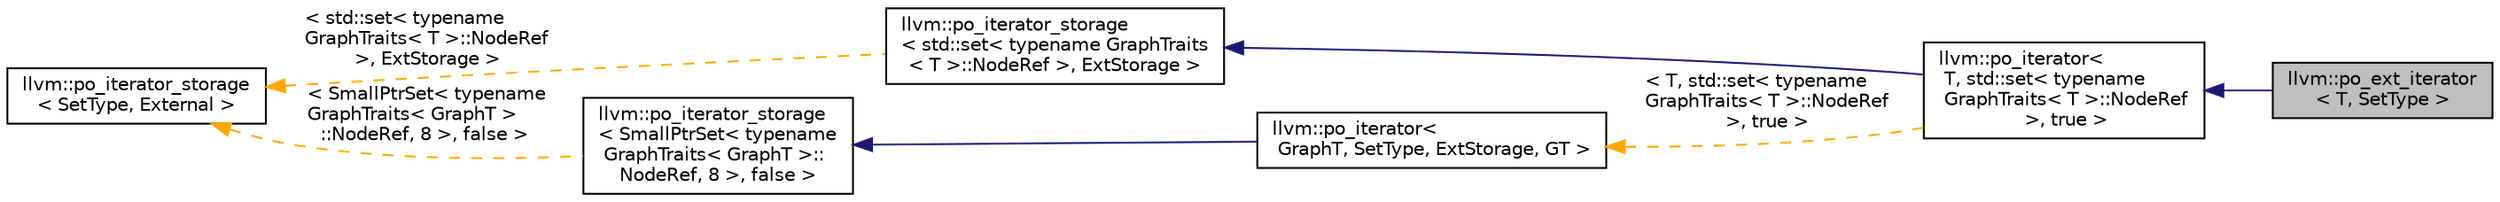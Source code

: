 digraph "llvm::po_ext_iterator&lt; T, SetType &gt;"
{
 // LATEX_PDF_SIZE
  bgcolor="transparent";
  edge [fontname="Helvetica",fontsize="10",labelfontname="Helvetica",labelfontsize="10"];
  node [fontname="Helvetica",fontsize="10",shape=record];
  rankdir="LR";
  Node1 [label="llvm::po_ext_iterator\l\< T, SetType \>",height=0.2,width=0.4,color="black", fillcolor="grey75", style="filled", fontcolor="black",tooltip=" "];
  Node2 -> Node1 [dir="back",color="midnightblue",fontsize="10",style="solid",fontname="Helvetica"];
  Node2 [label="llvm::po_iterator\<\l T, std::set\< typename\l GraphTraits\< T \>::NodeRef\l \>, true \>",height=0.2,width=0.4,color="black",URL="$classllvm_1_1po__iterator.html",tooltip=" "];
  Node3 -> Node2 [dir="back",color="midnightblue",fontsize="10",style="solid",fontname="Helvetica"];
  Node3 [label="llvm::po_iterator_storage\l\< std::set\< typename GraphTraits\l\< T \>::NodeRef \>, ExtStorage \>",height=0.2,width=0.4,color="black",URL="$classllvm_1_1po__iterator__storage.html",tooltip=" "];
  Node4 -> Node3 [dir="back",color="orange",fontsize="10",style="dashed",label=" \< std::set\< typename\l GraphTraits\< T \>::NodeRef\l \>, ExtStorage \>" ,fontname="Helvetica"];
  Node4 [label="llvm::po_iterator_storage\l\< SetType, External \>",height=0.2,width=0.4,color="black",URL="$classllvm_1_1po__iterator__storage.html",tooltip="Default po_iterator_storage implementation with an internal set object."];
  Node5 -> Node2 [dir="back",color="orange",fontsize="10",style="dashed",label=" \< T, std::set\< typename\l GraphTraits\< T \>::NodeRef\l \>, true \>" ,fontname="Helvetica"];
  Node5 [label="llvm::po_iterator\<\l GraphT, SetType, ExtStorage, GT \>",height=0.2,width=0.4,color="black",URL="$classllvm_1_1po__iterator.html",tooltip=" "];
  Node6 -> Node5 [dir="back",color="midnightblue",fontsize="10",style="solid",fontname="Helvetica"];
  Node6 [label="llvm::po_iterator_storage\l\< SmallPtrSet\< typename\l GraphTraits\< GraphT \>::\lNodeRef, 8 \>, false \>",height=0.2,width=0.4,color="black",URL="$classllvm_1_1po__iterator__storage.html",tooltip=" "];
  Node4 -> Node6 [dir="back",color="orange",fontsize="10",style="dashed",label=" \< SmallPtrSet\< typename\l GraphTraits\< GraphT \>\l::NodeRef, 8 \>, false \>" ,fontname="Helvetica"];
}
